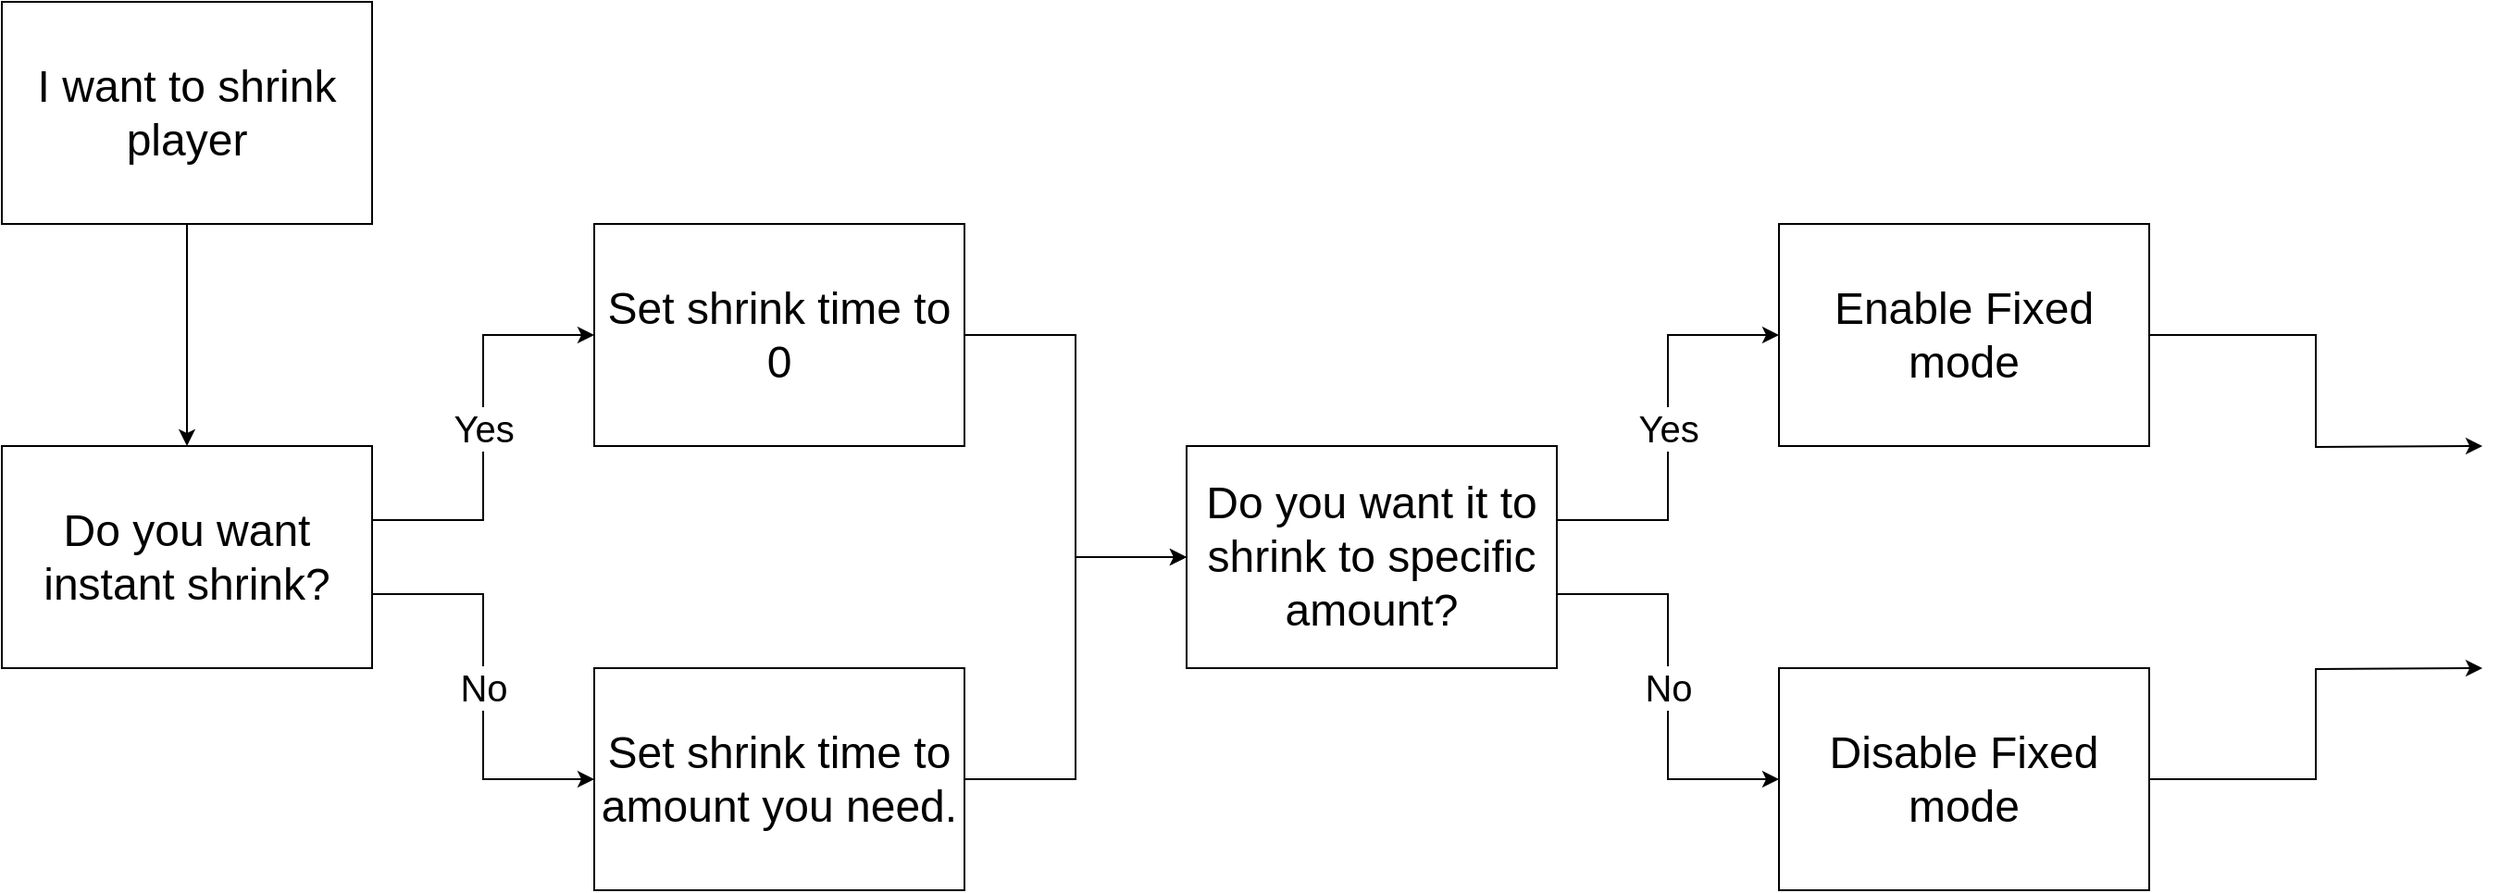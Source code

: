 <mxfile version="24.7.14">
  <diagram name="Page-1" id="gS_-IfwnYNGdVeXv-gYv">
    <mxGraphModel dx="1687" dy="908" grid="1" gridSize="10" guides="1" tooltips="1" connect="1" arrows="1" fold="1" page="1" pageScale="1" pageWidth="1654" pageHeight="1169" math="0" shadow="0">
      <root>
        <mxCell id="0" />
        <mxCell id="1" parent="0" />
        <mxCell id="sh82t368K7-UF68XpIcC-20" style="edgeStyle=orthogonalEdgeStyle;rounded=0;orthogonalLoop=1;jettySize=auto;html=1;" edge="1" parent="1" source="sh82t368K7-UF68XpIcC-1" target="sh82t368K7-UF68XpIcC-10">
          <mxGeometry relative="1" as="geometry" />
        </mxCell>
        <mxCell id="sh82t368K7-UF68XpIcC-1" value="&lt;font style=&quot;font-size: 24px;&quot;&gt;I want to shrink player&lt;/font&gt;" style="rounded=0;whiteSpace=wrap;html=1;" vertex="1" parent="1">
          <mxGeometry x="80" y="80" width="200" height="120" as="geometry" />
        </mxCell>
        <mxCell id="sh82t368K7-UF68XpIcC-6" value="&lt;font style=&quot;font-size: 20px;&quot;&gt;Yes&lt;/font&gt;" style="edgeStyle=orthogonalEdgeStyle;rounded=0;orthogonalLoop=1;jettySize=auto;html=1;entryX=0;entryY=0.5;entryDx=0;entryDy=0;" edge="1" parent="1" source="sh82t368K7-UF68XpIcC-3" target="sh82t368K7-UF68XpIcC-5">
          <mxGeometry relative="1" as="geometry">
            <Array as="points">
              <mxPoint x="980" y="360" />
              <mxPoint x="980" y="260" />
            </Array>
          </mxGeometry>
        </mxCell>
        <mxCell id="sh82t368K7-UF68XpIcC-9" value="&lt;font style=&quot;font-size: 20px;&quot;&gt;No&lt;/font&gt;" style="edgeStyle=orthogonalEdgeStyle;rounded=0;orthogonalLoop=1;jettySize=auto;html=1;entryX=0;entryY=0.5;entryDx=0;entryDy=0;" edge="1" parent="1" source="sh82t368K7-UF68XpIcC-3" target="sh82t368K7-UF68XpIcC-8">
          <mxGeometry relative="1" as="geometry">
            <Array as="points">
              <mxPoint x="980" y="400" />
              <mxPoint x="980" y="500" />
            </Array>
          </mxGeometry>
        </mxCell>
        <mxCell id="sh82t368K7-UF68XpIcC-3" value="&lt;font style=&quot;font-size: 24px;&quot;&gt;Do you want it to shrink to specific amount?&lt;/font&gt;" style="rounded=0;whiteSpace=wrap;html=1;" vertex="1" parent="1">
          <mxGeometry x="720" y="320" width="200" height="120" as="geometry" />
        </mxCell>
        <mxCell id="sh82t368K7-UF68XpIcC-11" style="edgeStyle=orthogonalEdgeStyle;rounded=0;orthogonalLoop=1;jettySize=auto;html=1;entryX=0.5;entryY=0;entryDx=0;entryDy=0;" edge="1" parent="1" source="sh82t368K7-UF68XpIcC-5">
          <mxGeometry relative="1" as="geometry">
            <mxPoint x="1420" y="320" as="targetPoint" />
          </mxGeometry>
        </mxCell>
        <mxCell id="sh82t368K7-UF68XpIcC-5" value="&lt;font style=&quot;font-size: 24px;&quot;&gt;Enable Fixed mode&lt;/font&gt;" style="rounded=0;whiteSpace=wrap;html=1;" vertex="1" parent="1">
          <mxGeometry x="1040" y="200" width="200" height="120" as="geometry" />
        </mxCell>
        <mxCell id="sh82t368K7-UF68XpIcC-12" style="edgeStyle=orthogonalEdgeStyle;rounded=0;orthogonalLoop=1;jettySize=auto;html=1;entryX=0.5;entryY=1;entryDx=0;entryDy=0;" edge="1" parent="1" source="sh82t368K7-UF68XpIcC-8">
          <mxGeometry relative="1" as="geometry">
            <mxPoint x="1420" y="440" as="targetPoint" />
          </mxGeometry>
        </mxCell>
        <mxCell id="sh82t368K7-UF68XpIcC-8" value="&lt;font style=&quot;font-size: 24px;&quot;&gt;Disable Fixed mode&lt;/font&gt;" style="rounded=0;whiteSpace=wrap;html=1;" vertex="1" parent="1">
          <mxGeometry x="1040" y="440" width="200" height="120" as="geometry" />
        </mxCell>
        <mxCell id="sh82t368K7-UF68XpIcC-10" value="&lt;font style=&quot;font-size: 24px;&quot;&gt;Do you want instant shrink?&lt;/font&gt;" style="rounded=0;whiteSpace=wrap;html=1;" vertex="1" parent="1">
          <mxGeometry x="80" y="320" width="200" height="120" as="geometry" />
        </mxCell>
        <mxCell id="sh82t368K7-UF68XpIcC-21" style="edgeStyle=orthogonalEdgeStyle;rounded=0;orthogonalLoop=1;jettySize=auto;html=1;" edge="1" parent="1" source="sh82t368K7-UF68XpIcC-13" target="sh82t368K7-UF68XpIcC-3">
          <mxGeometry relative="1" as="geometry" />
        </mxCell>
        <mxCell id="sh82t368K7-UF68XpIcC-13" value="&lt;font style=&quot;font-size: 24px;&quot;&gt;Set shrink time to 0&lt;/font&gt;" style="rounded=0;whiteSpace=wrap;html=1;" vertex="1" parent="1">
          <mxGeometry x="400" y="200" width="200" height="120" as="geometry" />
        </mxCell>
        <mxCell id="sh82t368K7-UF68XpIcC-22" style="edgeStyle=orthogonalEdgeStyle;rounded=0;orthogonalLoop=1;jettySize=auto;html=1;entryX=0;entryY=0.5;entryDx=0;entryDy=0;" edge="1" parent="1" source="sh82t368K7-UF68XpIcC-14" target="sh82t368K7-UF68XpIcC-3">
          <mxGeometry relative="1" as="geometry" />
        </mxCell>
        <mxCell id="sh82t368K7-UF68XpIcC-14" value="&lt;font style=&quot;font-size: 24px;&quot;&gt;Set shrink time to amount you need.&lt;/font&gt;" style="rounded=0;whiteSpace=wrap;html=1;" vertex="1" parent="1">
          <mxGeometry x="400" y="440" width="200" height="120" as="geometry" />
        </mxCell>
        <mxCell id="sh82t368K7-UF68XpIcC-15" value="&lt;font style=&quot;font-size: 20px;&quot;&gt;Yes&lt;/font&gt;" style="edgeStyle=orthogonalEdgeStyle;rounded=0;orthogonalLoop=1;jettySize=auto;html=1;" edge="1" parent="1">
          <mxGeometry relative="1" as="geometry">
            <mxPoint x="280" y="360" as="sourcePoint" />
            <mxPoint x="400" y="260" as="targetPoint" />
            <Array as="points">
              <mxPoint x="340" y="360" />
              <mxPoint x="340" y="260" />
            </Array>
          </mxGeometry>
        </mxCell>
        <mxCell id="sh82t368K7-UF68XpIcC-16" value="&lt;font style=&quot;font-size: 20px;&quot;&gt;No&lt;/font&gt;" style="edgeStyle=orthogonalEdgeStyle;rounded=0;orthogonalLoop=1;jettySize=auto;html=1;" edge="1" parent="1">
          <mxGeometry relative="1" as="geometry">
            <mxPoint x="280" y="400" as="sourcePoint" />
            <mxPoint x="400" y="500" as="targetPoint" />
            <Array as="points">
              <mxPoint x="340" y="400" />
              <mxPoint x="340" y="500" />
            </Array>
          </mxGeometry>
        </mxCell>
      </root>
    </mxGraphModel>
  </diagram>
</mxfile>
